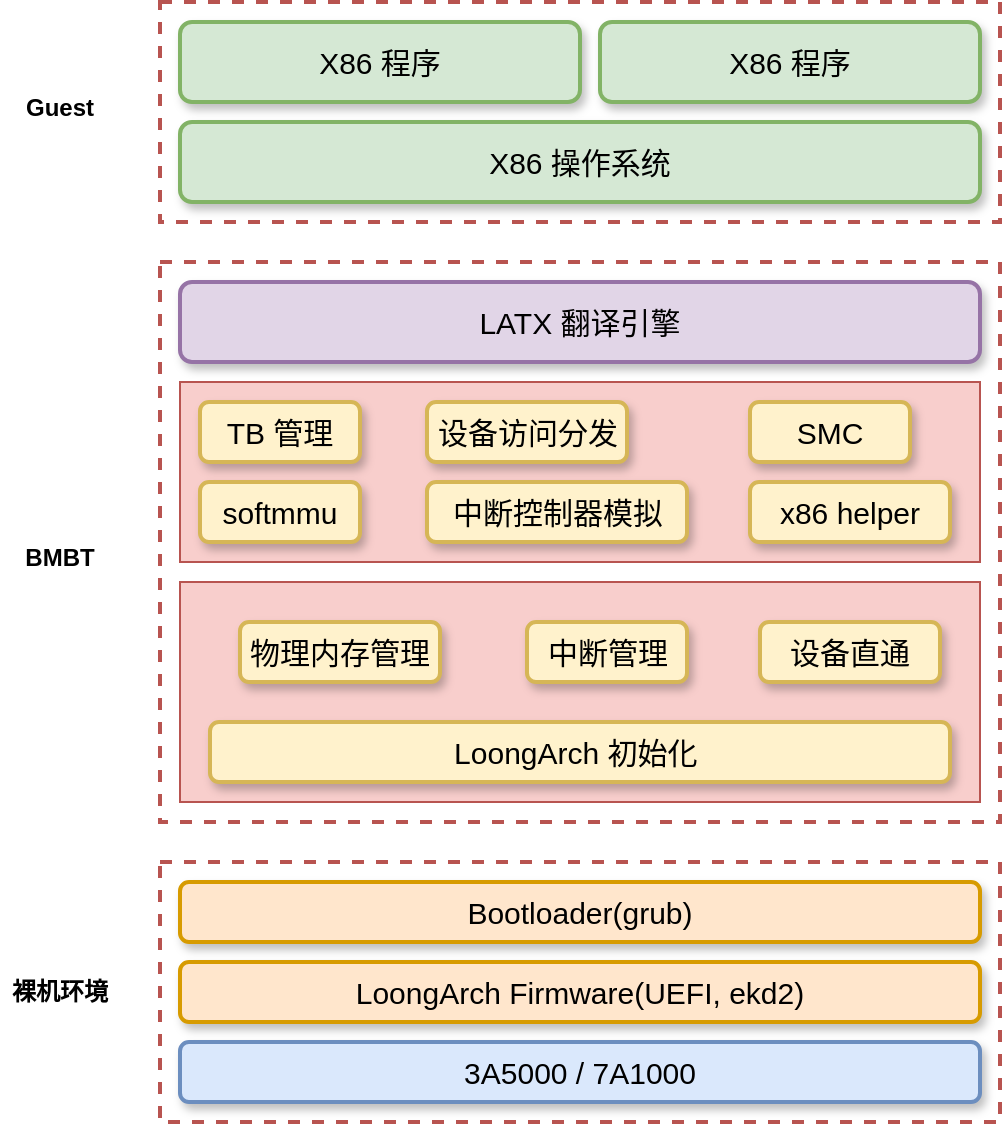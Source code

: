 <mxfile version="18.0.6" type="device"><diagram id="prtHgNgQTEPvFCAcTncT" name="Page-1"><mxGraphModel dx="1422" dy="878" grid="1" gridSize="10" guides="1" tooltips="1" connect="1" arrows="1" fold="1" page="1" pageScale="1" pageWidth="827" pageHeight="1169" math="0" shadow="0"><root><mxCell id="0"/><mxCell id="1" parent="0"/><mxCell id="bqCDaSHNY9ggMQbPkWW5-3" value="" style="rounded=0;whiteSpace=wrap;html=1;dashed=1;strokeWidth=2;strokeColor=#B85450;" parent="1" vertex="1"><mxGeometry x="190" y="710" width="420" height="130" as="geometry"/></mxCell><mxCell id="bqCDaSHNY9ggMQbPkWW5-2" value="" style="rounded=0;whiteSpace=wrap;html=1;dashed=1;strokeWidth=2;strokeColor=#B85450;" parent="1" vertex="1"><mxGeometry x="190" y="410" width="420" height="280" as="geometry"/></mxCell><mxCell id="bqCDaSHNY9ggMQbPkWW5-1" value="" style="rounded=0;whiteSpace=wrap;html=1;dashed=1;strokeWidth=2;strokeColor=#B85450;" parent="1" vertex="1"><mxGeometry x="190" y="280" width="420" height="110" as="geometry"/></mxCell><mxCell id="8RtAGbcnaIzhsK_8ikAy-5" value="" style="rounded=0;whiteSpace=wrap;html=1;fillColor=#f8cecc;strokeColor=#b85450;" parent="1" vertex="1"><mxGeometry x="200" y="570" width="400" height="110" as="geometry"/></mxCell><mxCell id="8RtAGbcnaIzhsK_8ikAy-2" value="" style="rounded=0;whiteSpace=wrap;html=1;fillColor=#f8cecc;strokeColor=#b85450;" parent="1" vertex="1"><mxGeometry x="200" y="470" width="400" height="90" as="geometry"/></mxCell><mxCell id="s7-T7TIDNJiFQA7VSYIH-13" value="LATX 翻译引擎" style="rounded=1;whiteSpace=wrap;html=1;fillColor=#e1d5e7;strokeColor=#9673a6;glass=0;shadow=1;sketch=0;fontSize=15;strokeWidth=2;" parent="1" vertex="1"><mxGeometry x="200" y="420" width="400" height="40" as="geometry"/></mxCell><mxCell id="s7-T7TIDNJiFQA7VSYIH-5" value="物理内存管理" style="rounded=1;whiteSpace=wrap;html=1;fillColor=#fff2cc;strokeColor=#d6b656;glass=0;shadow=1;sketch=0;fontSize=15;gradientColor=none;strokeWidth=2;" parent="1" vertex="1"><mxGeometry x="230" y="590" width="100" height="30" as="geometry"/></mxCell><mxCell id="s7-T7TIDNJiFQA7VSYIH-9" value="LoongArch Firmware(UEFI, ekd2)" style="rounded=1;whiteSpace=wrap;html=1;fillColor=#ffe6cc;strokeColor=#d79b00;glass=0;shadow=1;sketch=0;fontSize=15;strokeWidth=2;" parent="1" vertex="1"><mxGeometry x="200" y="760" width="400" height="30" as="geometry"/></mxCell><mxCell id="s7-T7TIDNJiFQA7VSYIH-10" value="3A5000 / 7A1000" style="rounded=1;whiteSpace=wrap;html=1;fillColor=#dae8fc;strokeColor=#6c8ebf;glass=0;shadow=1;sketch=0;fontSize=15;strokeWidth=2;" parent="1" vertex="1"><mxGeometry x="200" y="800" width="400" height="30" as="geometry"/></mxCell><mxCell id="234TFrdkRR1P59pcto0G-1" value="LoongArch 初始化&amp;nbsp;" style="rounded=1;whiteSpace=wrap;html=1;fillColor=#fff2cc;strokeColor=#d6b656;glass=0;shadow=1;sketch=0;fontSize=15;strokeWidth=2;" parent="1" vertex="1"><mxGeometry x="215" y="640" width="370" height="30" as="geometry"/></mxCell><mxCell id="234TFrdkRR1P59pcto0G-4" value="TB 管理" style="rounded=1;whiteSpace=wrap;html=1;fillColor=#fff2cc;strokeColor=#d6b656;glass=0;shadow=1;sketch=0;fontSize=15;gradientColor=none;strokeWidth=2;" parent="1" vertex="1"><mxGeometry x="210" y="480" width="80" height="30" as="geometry"/></mxCell><mxCell id="234TFrdkRR1P59pcto0G-5" value="x86 helper" style="rounded=1;whiteSpace=wrap;html=1;fillColor=#fff2cc;strokeColor=#d6b656;glass=0;shadow=1;sketch=0;fontSize=15;gradientColor=none;strokeWidth=2;" parent="1" vertex="1"><mxGeometry x="485" y="520" width="100" height="30" as="geometry"/></mxCell><mxCell id="8RtAGbcnaIzhsK_8ikAy-3" value="中断管理" style="rounded=1;whiteSpace=wrap;html=1;fillColor=#fff2cc;strokeColor=#d6b656;glass=0;shadow=1;sketch=0;fontSize=15;gradientColor=none;strokeWidth=2;" parent="1" vertex="1"><mxGeometry x="373.5" y="590" width="80" height="30" as="geometry"/></mxCell><mxCell id="8RtAGbcnaIzhsK_8ikAy-4" value="设备直通" style="rounded=1;whiteSpace=wrap;html=1;fillColor=#fff2cc;strokeColor=#d6b656;glass=0;shadow=1;sketch=0;fontSize=15;gradientColor=none;strokeWidth=2;" parent="1" vertex="1"><mxGeometry x="490" y="590" width="90" height="30" as="geometry"/></mxCell><mxCell id="8RtAGbcnaIzhsK_8ikAy-6" value="设备访问分发" style="rounded=1;whiteSpace=wrap;html=1;fillColor=#fff2cc;strokeColor=#d6b656;glass=0;shadow=1;sketch=0;fontSize=15;gradientColor=none;strokeWidth=2;" parent="1" vertex="1"><mxGeometry x="323.5" y="480" width="100" height="30" as="geometry"/></mxCell><mxCell id="8RtAGbcnaIzhsK_8ikAy-7" value="softmmu" style="rounded=1;whiteSpace=wrap;html=1;fillColor=#fff2cc;strokeColor=#d6b656;glass=0;shadow=1;sketch=0;fontSize=15;gradientColor=none;strokeWidth=2;" parent="1" vertex="1"><mxGeometry x="210" y="520" width="80" height="30" as="geometry"/></mxCell><mxCell id="8RtAGbcnaIzhsK_8ikAy-8" value="SMC" style="rounded=1;whiteSpace=wrap;html=1;fillColor=#fff2cc;strokeColor=#d6b656;glass=0;shadow=1;sketch=0;fontSize=15;gradientColor=none;strokeWidth=2;" parent="1" vertex="1"><mxGeometry x="485" y="480" width="80" height="30" as="geometry"/></mxCell><mxCell id="fyBrX4vsV7ZQFzoI6ila-1" value="中断控制器模拟" style="rounded=1;whiteSpace=wrap;html=1;fillColor=#fff2cc;strokeColor=#d6b656;glass=0;shadow=1;sketch=0;fontSize=15;gradientColor=none;strokeWidth=2;" parent="1" vertex="1"><mxGeometry x="323.5" y="520" width="130" height="30" as="geometry"/></mxCell><mxCell id="fyBrX4vsV7ZQFzoI6ila-2" style="edgeStyle=orthogonalEdgeStyle;rounded=0;orthogonalLoop=1;jettySize=auto;html=1;exitX=0.5;exitY=1;exitDx=0;exitDy=0;" parent="1" source="fyBrX4vsV7ZQFzoI6ila-1" target="fyBrX4vsV7ZQFzoI6ila-1" edge="1"><mxGeometry relative="1" as="geometry"/></mxCell><mxCell id="fyBrX4vsV7ZQFzoI6ila-3" value="X86 操作系统" style="rounded=1;whiteSpace=wrap;html=1;fillColor=#d5e8d4;strokeColor=#82b366;glass=0;shadow=1;sketch=0;fontSize=15;strokeWidth=2;" parent="1" vertex="1"><mxGeometry x="200" y="340" width="400" height="40" as="geometry"/></mxCell><mxCell id="fyBrX4vsV7ZQFzoI6ila-4" value="X86 程序" style="rounded=1;whiteSpace=wrap;html=1;fillColor=#d5e8d4;strokeColor=#82b366;glass=0;shadow=1;sketch=0;fontSize=15;strokeWidth=2;" parent="1" vertex="1"><mxGeometry x="200" y="290" width="200" height="40" as="geometry"/></mxCell><mxCell id="fyBrX4vsV7ZQFzoI6ila-7" value="X86 程序" style="rounded=1;whiteSpace=wrap;html=1;fillColor=#d5e8d4;strokeColor=#82b366;glass=0;shadow=1;sketch=0;fontSize=15;strokeWidth=2;" parent="1" vertex="1"><mxGeometry x="410" y="290" width="190" height="40" as="geometry"/></mxCell><mxCell id="fJXX1le73K5JvD1APtKC-1" value="Bootloader(grub)" style="rounded=1;whiteSpace=wrap;html=1;fillColor=#ffe6cc;strokeColor=#d79b00;glass=0;shadow=1;sketch=0;fontSize=15;strokeWidth=2;" parent="1" vertex="1"><mxGeometry x="200" y="720" width="400" height="30" as="geometry"/></mxCell><mxCell id="bqCDaSHNY9ggMQbPkWW5-4" value="Guest" style="text;html=1;strokeColor=none;fillColor=none;align=center;verticalAlign=middle;whiteSpace=wrap;rounded=0;dashed=1;fontStyle=1" parent="1" vertex="1"><mxGeometry x="110" y="295" width="60" height="75" as="geometry"/></mxCell><mxCell id="bqCDaSHNY9ggMQbPkWW5-5" value="BMBT" style="text;html=1;strokeColor=none;fillColor=none;align=center;verticalAlign=middle;whiteSpace=wrap;rounded=0;dashed=1;fontStyle=1" parent="1" vertex="1"><mxGeometry x="110" y="520" width="60" height="75" as="geometry"/></mxCell><mxCell id="bqCDaSHNY9ggMQbPkWW5-6" value="裸机环境" style="text;html=1;strokeColor=none;fillColor=none;align=center;verticalAlign=middle;whiteSpace=wrap;rounded=0;dashed=1;fontStyle=1" parent="1" vertex="1"><mxGeometry x="110" y="737.5" width="60" height="75" as="geometry"/></mxCell></root></mxGraphModel></diagram></mxfile>